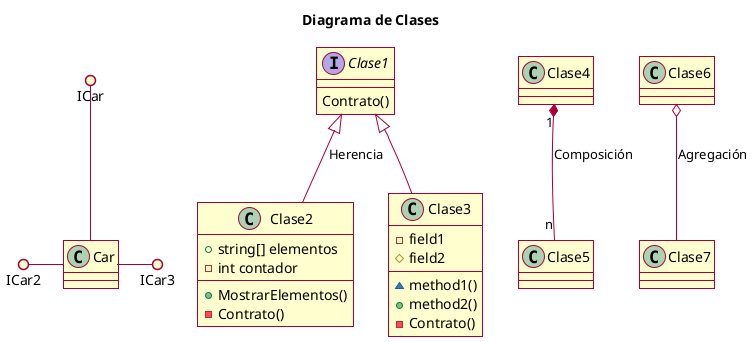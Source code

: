 @startuml Tutorial

    title Diagrama de Clases

    ' ================================= TWEAKS =================================
    skin rose
    skinparam classFontName Calibri
    skinparam shadowing false
    ' --------------------------------------------------------------------------

    interface Clase1
    {
        Contrato()
    }
 
    class Clase2
    {
        +string[] elementos
        -int contador
        +MostrarElementos()
        -Contrato()
    }

    class Clase3
    {
        'private
        -field1
        'protected
        #field2

        'package private
        ~method1()
        'public
        +method2()
        -Contrato()
    }
 
    Clase1 <|-- Clase2: Herencia
    Clase1 <|-- Clase3
    
    Clase4 "1" *-- "n" Clase5: Composición
    Clase6 o-- Clase7: Agregación

    class Car
    ICar ()-- Car
    ICar2 ()- Car
    Car -() ICar3


@enduml